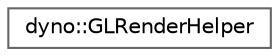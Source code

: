 digraph "Graphical Class Hierarchy"
{
 // LATEX_PDF_SIZE
  bgcolor="transparent";
  edge [fontname=Helvetica,fontsize=10,labelfontname=Helvetica,labelfontsize=10];
  node [fontname=Helvetica,fontsize=10,shape=box,height=0.2,width=0.4];
  rankdir="LR";
  Node0 [id="Node000000",label="dyno::GLRenderHelper",height=0.2,width=0.4,color="grey40", fillcolor="white", style="filled",URL="$classdyno_1_1_g_l_render_helper.html",tooltip=" "];
}
